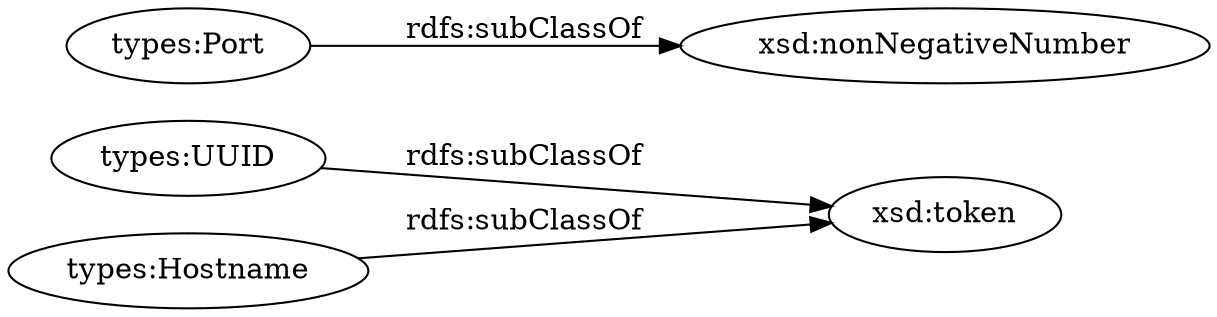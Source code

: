 digraph ar2dtool_diagram { 
rankdir=LR;
size="1000"
	"types:UUID" -> "xsd:token" [ label = "rdfs:subClassOf" ];
	"types:Hostname" -> "xsd:token" [ label = "rdfs:subClassOf" ];
	"types:Port" -> "xsd:nonNegativeNumber" [ label = "rdfs:subClassOf" ];

}
